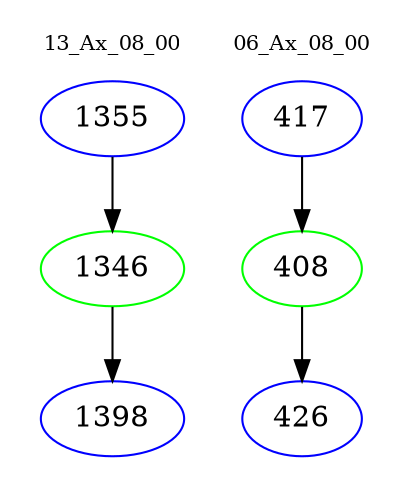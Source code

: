 digraph{
subgraph cluster_0 {
color = white
label = "13_Ax_08_00";
fontsize=10;
T0_1355 [label="1355", color="blue"]
T0_1355 -> T0_1346 [color="black"]
T0_1346 [label="1346", color="green"]
T0_1346 -> T0_1398 [color="black"]
T0_1398 [label="1398", color="blue"]
}
subgraph cluster_1 {
color = white
label = "06_Ax_08_00";
fontsize=10;
T1_417 [label="417", color="blue"]
T1_417 -> T1_408 [color="black"]
T1_408 [label="408", color="green"]
T1_408 -> T1_426 [color="black"]
T1_426 [label="426", color="blue"]
}
}
